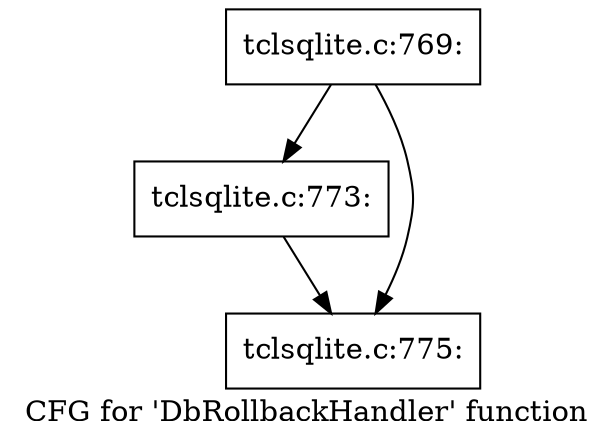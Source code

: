 digraph "CFG for 'DbRollbackHandler' function" {
	label="CFG for 'DbRollbackHandler' function";

	Node0x55a735b3a310 [shape=record,label="{tclsqlite.c:769:}"];
	Node0x55a735b3a310 -> Node0x55a735b3b510;
	Node0x55a735b3a310 -> Node0x55a735b3bd60;
	Node0x55a735b3b510 [shape=record,label="{tclsqlite.c:773:}"];
	Node0x55a735b3b510 -> Node0x55a735b3bd60;
	Node0x55a735b3bd60 [shape=record,label="{tclsqlite.c:775:}"];
}
